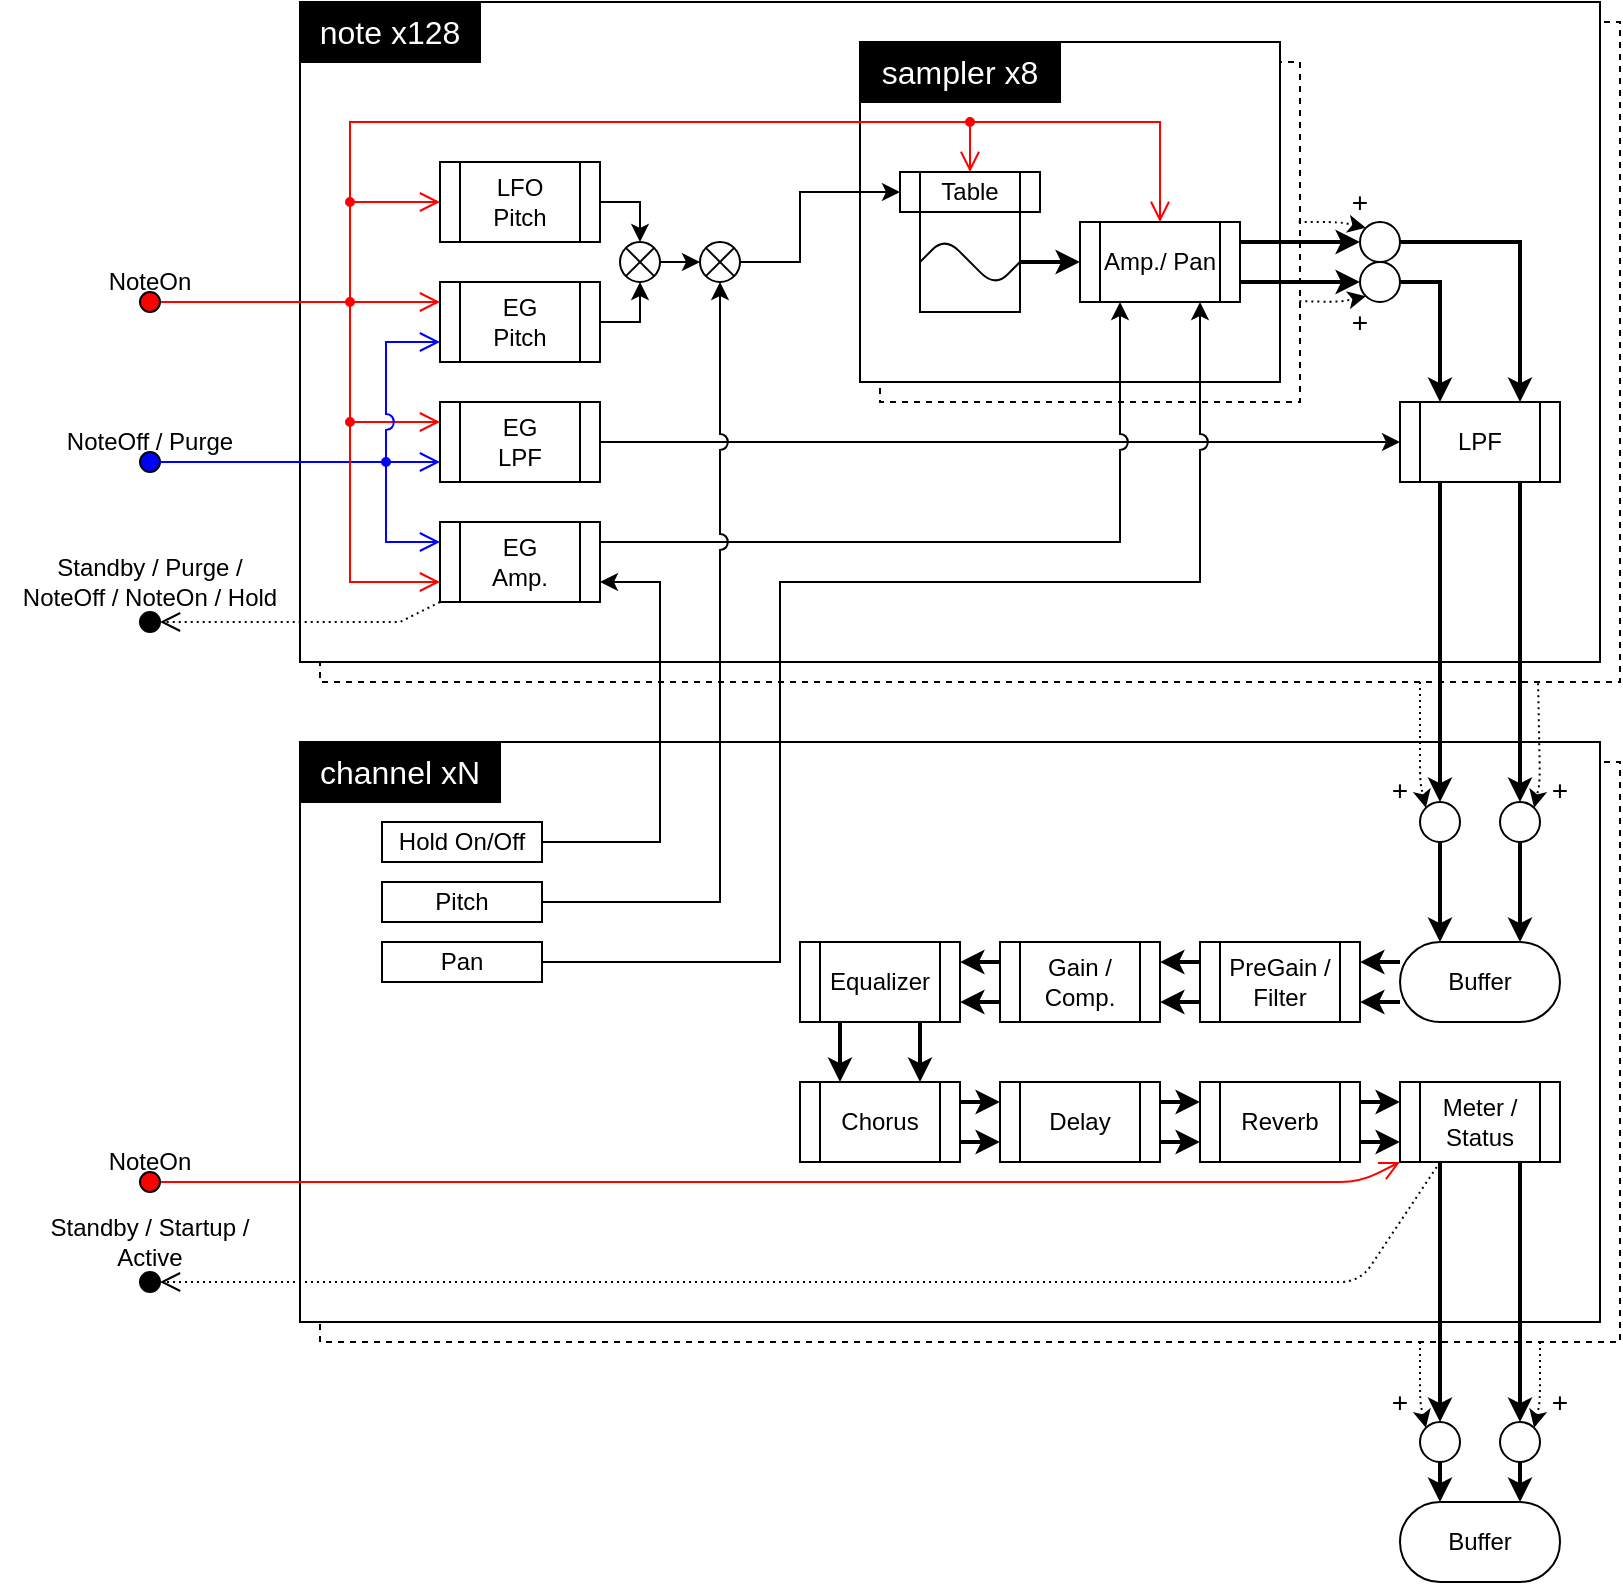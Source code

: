 <mxfile>
    <diagram id="xeXTVO7NOqA3cWzMzuBO" name="Page-1">
        <mxGraphModel dx="1031" dy="739" grid="1" gridSize="10" guides="1" tooltips="1" connect="1" arrows="1" fold="1" page="1" pageScale="1" pageWidth="827" pageHeight="1169" math="0" shadow="0">
            <root>
                <mxCell id="0"/>
                <mxCell id="1" parent="0"/>
                <mxCell id="138" value="" style="rounded=0;whiteSpace=wrap;html=1;fillColor=none;dashed=1;" parent="1" vertex="1">
                    <mxGeometry x="160" y="40" width="650" height="330" as="geometry"/>
                </mxCell>
                <mxCell id="58" value="" style="rounded=0;whiteSpace=wrap;html=1;fillColor=default;" parent="1" vertex="1">
                    <mxGeometry x="150" y="30" width="650" height="330" as="geometry"/>
                </mxCell>
                <mxCell id="172" value="" style="rounded=0;whiteSpace=wrap;html=1;fillColor=none;dashed=1;" parent="1" vertex="1">
                    <mxGeometry x="160" y="410" width="650" height="290" as="geometry"/>
                </mxCell>
                <mxCell id="98" value="" style="rounded=0;whiteSpace=wrap;html=1;fillColor=none;dashed=1;" parent="1" vertex="1">
                    <mxGeometry x="440" y="60" width="210" height="170" as="geometry"/>
                </mxCell>
                <mxCell id="2" value="" style="rounded=0;whiteSpace=wrap;html=1;fillColor=default;" parent="1" vertex="1">
                    <mxGeometry x="430" y="50" width="210" height="170" as="geometry"/>
                </mxCell>
                <mxCell id="3" value="sampler x8" style="rounded=0;whiteSpace=wrap;html=1;fillColor=#000000;fontColor=#FFFFFF;fontSize=16;fontStyle=0" parent="1" vertex="1">
                    <mxGeometry x="430" y="50" width="100" height="30" as="geometry"/>
                </mxCell>
                <mxCell id="4" value="LFO&lt;br style=&quot;font-size: 12px;&quot;&gt;Pitch" style="shape=process;whiteSpace=wrap;html=1;backgroundOutline=1;fontSize=12;fontColor=#000000;fillColor=default;size=0.125;" parent="1" vertex="1">
                    <mxGeometry x="220" y="110" width="80" height="40" as="geometry"/>
                </mxCell>
                <mxCell id="7" value="" style="group;verticalAlign=top;" parent="1" vertex="1" connectable="0">
                    <mxGeometry x="460" y="135" width="60" height="50" as="geometry"/>
                </mxCell>
                <mxCell id="5" value="" style="rounded=0;whiteSpace=wrap;html=1;fontSize=12;fontColor=#000000;fillColor=default;" parent="7" vertex="1">
                    <mxGeometry width="50" height="50" as="geometry"/>
                </mxCell>
                <mxCell id="6" value="" style="endArrow=none;html=1;fontSize=12;fontColor=#000000;verticalAlign=middle;" parent="7" edge="1">
                    <mxGeometry width="50" height="50" relative="1" as="geometry">
                        <mxPoint y="25" as="sourcePoint"/>
                        <mxPoint x="50" y="25" as="targetPoint"/>
                        <Array as="points">
                            <mxPoint x="12.5" y="12.5"/>
                            <mxPoint x="37.5" y="37.5"/>
                        </Array>
                    </mxGeometry>
                </mxCell>
                <mxCell id="8" value="" style="endArrow=classic;html=1;fontSize=12;fontColor=#000000;exitX=1;exitY=0.5;exitDx=0;exitDy=0;entryX=0.5;entryY=0;entryDx=0;entryDy=0;edgeStyle=orthogonalEdgeStyle;rounded=0;" parent="1" source="4" target="40" edge="1">
                    <mxGeometry width="50" height="50" relative="1" as="geometry">
                        <mxPoint x="490" y="110" as="sourcePoint"/>
                        <mxPoint x="350" y="-100" as="targetPoint"/>
                    </mxGeometry>
                </mxCell>
                <mxCell id="12" value="" style="endArrow=classic;html=1;fontSize=12;fontColor=#000000;entryX=0;entryY=0.5;entryDx=0;entryDy=0;rounded=0;exitX=1;exitY=0.5;exitDx=0;exitDy=0;strokeWidth=2;" parent="1" source="5" target="133" edge="1">
                    <mxGeometry width="50" height="50" relative="1" as="geometry">
                        <mxPoint x="840" y="420" as="sourcePoint"/>
                        <mxPoint x="550" y="170" as="targetPoint"/>
                    </mxGeometry>
                </mxCell>
                <mxCell id="36" value="EG&lt;br style=&quot;font-size: 12px;&quot;&gt;LPF" style="shape=process;whiteSpace=wrap;html=1;backgroundOutline=1;fontSize=12;fontColor=#000000;fillColor=default;size=0.125;" parent="1" vertex="1">
                    <mxGeometry x="220" y="230" width="80" height="40" as="geometry"/>
                </mxCell>
                <mxCell id="39" value="EG&lt;br&gt;Pitch" style="shape=process;whiteSpace=wrap;html=1;backgroundOutline=1;fontSize=12;fontColor=#000000;fillColor=default;size=0.125;" parent="1" vertex="1">
                    <mxGeometry x="220" y="170" width="80" height="40" as="geometry"/>
                </mxCell>
                <mxCell id="43" value="" style="group" parent="1" vertex="1" connectable="0">
                    <mxGeometry x="310" y="150" width="20" height="20" as="geometry"/>
                </mxCell>
                <mxCell id="40" value="" style="ellipse;whiteSpace=wrap;html=1;aspect=fixed;fontSize=12;fontColor=#000000;fillColor=default;" parent="43" vertex="1">
                    <mxGeometry width="20" height="20" as="geometry"/>
                </mxCell>
                <mxCell id="41" value="" style="endArrow=none;html=1;rounded=1;fontFamily=MS Gothic;fontSize=14;fontColor=#000000;exitX=0;exitY=0;exitDx=0;exitDy=0;entryX=1;entryY=1;entryDx=0;entryDy=0;" parent="43" source="40" target="40" edge="1">
                    <mxGeometry width="50" height="50" relative="1" as="geometry">
                        <mxPoint x="130" y="30" as="sourcePoint"/>
                        <mxPoint x="180" y="-20" as="targetPoint"/>
                    </mxGeometry>
                </mxCell>
                <mxCell id="42" value="" style="endArrow=none;html=1;rounded=1;fontFamily=MS Gothic;fontSize=14;fontColor=#000000;exitX=0;exitY=1;exitDx=0;exitDy=0;entryX=1;entryY=0;entryDx=0;entryDy=0;" parent="43" source="40" target="40" edge="1">
                    <mxGeometry width="50" height="50" relative="1" as="geometry">
                        <mxPoint x="12.929" y="12.929" as="sourcePoint"/>
                        <mxPoint x="27.071" y="27.071" as="targetPoint"/>
                    </mxGeometry>
                </mxCell>
                <mxCell id="44" value="" style="endArrow=classic;html=1;fontSize=12;fontColor=#000000;exitX=1;exitY=0.5;exitDx=0;exitDy=0;entryX=0.5;entryY=1;entryDx=0;entryDy=0;edgeStyle=orthogonalEdgeStyle;rounded=0;" parent="1" source="39" target="40" edge="1">
                    <mxGeometry width="50" height="50" relative="1" as="geometry">
                        <mxPoint x="370" y="-120" as="sourcePoint"/>
                        <mxPoint x="480" y="20" as="targetPoint"/>
                    </mxGeometry>
                </mxCell>
                <mxCell id="45" value="" style="endArrow=classic;html=1;fontSize=12;fontColor=#000000;exitX=1;exitY=0.5;exitDx=0;exitDy=0;entryX=0;entryY=0.5;entryDx=0;entryDy=0;rounded=0;" parent="1" source="40" target="87" edge="1">
                    <mxGeometry width="50" height="50" relative="1" as="geometry">
                        <mxPoint x="350" y="-90" as="sourcePoint"/>
                        <mxPoint x="340" y="100" as="targetPoint"/>
                    </mxGeometry>
                </mxCell>
                <mxCell id="59" value="note x128" style="rounded=0;whiteSpace=wrap;html=1;fillColor=#000000;fontColor=#FFFFFF;fontSize=16;fontStyle=0" parent="1" vertex="1">
                    <mxGeometry x="150" y="30" width="90" height="30" as="geometry"/>
                </mxCell>
                <mxCell id="62" value="" style="ellipse;whiteSpace=wrap;html=1;aspect=fixed;fontSize=12;fontColor=#000000;fillColor=default;" parent="1" vertex="1">
                    <mxGeometry x="680" y="140" width="20" height="20" as="geometry"/>
                </mxCell>
                <mxCell id="63" value="" style="ellipse;whiteSpace=wrap;html=1;aspect=fixed;fontSize=12;fontColor=#000000;fillColor=default;" parent="1" vertex="1">
                    <mxGeometry x="680" y="160" width="20" height="20" as="geometry"/>
                </mxCell>
                <mxCell id="72" value="&lt;font style=&quot;font-size: 14px;&quot;&gt;+&lt;/font&gt;" style="text;html=1;strokeColor=none;fillColor=none;align=center;verticalAlign=middle;whiteSpace=wrap;rounded=0;fontSize=12;fontColor=#000000;" parent="1" vertex="1">
                    <mxGeometry x="670" y="120" width="20" height="20" as="geometry"/>
                </mxCell>
                <mxCell id="73" value="&lt;font style=&quot;font-size: 14px;&quot;&gt;+&lt;/font&gt;" style="text;html=1;strokeColor=none;fillColor=none;align=center;verticalAlign=middle;whiteSpace=wrap;rounded=0;fontSize=12;fontColor=#000000;" parent="1" vertex="1">
                    <mxGeometry x="670" y="180" width="20" height="20" as="geometry"/>
                </mxCell>
                <mxCell id="82" value="" style="endArrow=classic;html=1;fontSize=12;fontColor=#000000;rounded=0;entryX=0;entryY=0.5;entryDx=0;entryDy=0;exitX=1;exitY=0.5;exitDx=0;exitDy=0;edgeStyle=orthogonalEdgeStyle;" parent="1" source="87" target="136" edge="1">
                    <mxGeometry width="50" height="50" relative="1" as="geometry">
                        <mxPoint x="392.0" y="158" as="sourcePoint"/>
                        <mxPoint x="580" y="410" as="targetPoint"/>
                        <Array as="points">
                            <mxPoint x="400" y="160"/>
                            <mxPoint x="400" y="125"/>
                        </Array>
                    </mxGeometry>
                </mxCell>
                <mxCell id="86" value="" style="group" parent="1" vertex="1" connectable="0">
                    <mxGeometry x="350" y="150" width="20" height="20" as="geometry"/>
                </mxCell>
                <mxCell id="87" value="" style="ellipse;whiteSpace=wrap;html=1;aspect=fixed;fontSize=12;fontColor=#000000;fillColor=default;" parent="86" vertex="1">
                    <mxGeometry width="20" height="20" as="geometry"/>
                </mxCell>
                <mxCell id="88" value="" style="endArrow=none;html=1;rounded=1;fontFamily=MS Gothic;fontSize=14;fontColor=#000000;exitX=0;exitY=0;exitDx=0;exitDy=0;entryX=1;entryY=1;entryDx=0;entryDy=0;" parent="86" source="87" target="87" edge="1">
                    <mxGeometry width="50" height="50" relative="1" as="geometry">
                        <mxPoint x="130" y="30" as="sourcePoint"/>
                        <mxPoint x="180" y="-20" as="targetPoint"/>
                    </mxGeometry>
                </mxCell>
                <mxCell id="89" value="" style="endArrow=none;html=1;rounded=1;fontFamily=MS Gothic;fontSize=14;fontColor=#000000;exitX=0;exitY=1;exitDx=0;exitDy=0;entryX=1;entryY=0;entryDx=0;entryDy=0;" parent="86" source="87" target="87" edge="1">
                    <mxGeometry width="50" height="50" relative="1" as="geometry">
                        <mxPoint x="12.929" y="12.929" as="sourcePoint"/>
                        <mxPoint x="27.071" y="27.071" as="targetPoint"/>
                    </mxGeometry>
                </mxCell>
                <mxCell id="90" value="" style="endArrow=classic;html=1;fontSize=12;fontColor=#000000;exitX=1;exitY=0.25;exitDx=0;exitDy=0;entryX=0;entryY=0.5;entryDx=0;entryDy=0;rounded=1;strokeWidth=2;" parent="1" source="133" target="62" edge="1">
                    <mxGeometry width="50" height="50" relative="1" as="geometry">
                        <mxPoint x="620" y="150" as="sourcePoint"/>
                        <mxPoint x="780" y="140" as="targetPoint"/>
                    </mxGeometry>
                </mxCell>
                <mxCell id="91" value="" style="endArrow=classic;html=1;fontSize=12;fontColor=#000000;rounded=1;exitX=1;exitY=0.75;exitDx=0;exitDy=0;entryX=0;entryY=0.5;entryDx=0;entryDy=0;strokeWidth=2;" parent="1" source="133" target="63" edge="1">
                    <mxGeometry width="50" height="50" relative="1" as="geometry">
                        <mxPoint x="620" y="170" as="sourcePoint"/>
                        <mxPoint x="790" y="150" as="targetPoint"/>
                    </mxGeometry>
                </mxCell>
                <mxCell id="93" value="EG&lt;br style=&quot;font-size: 12px;&quot;&gt;Amp." style="shape=process;whiteSpace=wrap;html=1;backgroundOutline=1;fontSize=12;fontColor=#000000;fillColor=default;size=0.125;" parent="1" vertex="1">
                    <mxGeometry x="220" y="290" width="80" height="40" as="geometry"/>
                </mxCell>
                <mxCell id="94" value="" style="endArrow=classic;html=1;fontSize=12;fontColor=#000000;rounded=0;exitX=1;exitY=0.5;exitDx=0;exitDy=0;edgeStyle=orthogonalEdgeStyle;entryX=0.25;entryY=0;entryDx=0;entryDy=0;strokeWidth=2;" parent="1" source="63" target="119" edge="1">
                    <mxGeometry width="50" height="50" relative="1" as="geometry">
                        <mxPoint x="750" y="180" as="sourcePoint"/>
                        <mxPoint x="940" y="210" as="targetPoint"/>
                    </mxGeometry>
                </mxCell>
                <mxCell id="95" value="" style="endArrow=classic;html=1;fontSize=12;fontColor=#000000;rounded=0;exitX=1;exitY=0.5;exitDx=0;exitDy=0;edgeStyle=orthogonalEdgeStyle;entryX=0.75;entryY=0;entryDx=0;entryDy=0;strokeWidth=2;" parent="1" source="62" target="119" edge="1">
                    <mxGeometry width="50" height="50" relative="1" as="geometry">
                        <mxPoint x="790" y="180" as="sourcePoint"/>
                        <mxPoint x="980" y="230" as="targetPoint"/>
                    </mxGeometry>
                </mxCell>
                <mxCell id="97" value="" style="endArrow=classic;html=1;fontSize=12;fontColor=#000000;rounded=0;exitX=1;exitY=0.5;exitDx=0;exitDy=0;entryX=0;entryY=0.5;entryDx=0;entryDy=0;" parent="1" source="36" target="119" edge="1">
                    <mxGeometry width="50" height="50" relative="1" as="geometry">
                        <mxPoint x="920" y="270" as="sourcePoint"/>
                        <mxPoint x="930" y="310" as="targetPoint"/>
                    </mxGeometry>
                </mxCell>
                <mxCell id="103" value="" style="endArrow=classic;html=1;fontSize=12;fontColor=#000000;rounded=1;entryX=0;entryY=0;entryDx=0;entryDy=0;dashed=1;dashPattern=1 2;exitX=0.996;exitY=0.4;exitDx=0;exitDy=0;exitPerimeter=0;" parent="1" target="62" edge="1">
                    <mxGeometry width="50" height="50" relative="1" as="geometry">
                        <mxPoint x="649.36" y="140" as="sourcePoint"/>
                        <mxPoint x="740.0" y="160" as="targetPoint"/>
                        <Array as="points">
                            <mxPoint x="670" y="140"/>
                        </Array>
                    </mxGeometry>
                </mxCell>
                <mxCell id="104" value="" style="endArrow=classic;html=1;fontSize=12;fontColor=#000000;rounded=1;entryX=0;entryY=1;entryDx=0;entryDy=0;dashed=1;dashPattern=1 2;exitX=0.998;exitY=0.664;exitDx=0;exitDy=0;exitPerimeter=0;" parent="1" target="63" edge="1">
                    <mxGeometry width="50" height="50" relative="1" as="geometry">
                        <mxPoint x="649.68" y="179.6" as="sourcePoint"/>
                        <mxPoint x="740.0" y="160" as="targetPoint"/>
                        <Array as="points">
                            <mxPoint x="670" y="180"/>
                        </Array>
                    </mxGeometry>
                </mxCell>
                <mxCell id="106" value="" style="ellipse;whiteSpace=wrap;html=1;aspect=fixed;fontSize=12;fontColor=#000000;fillColor=#0000FF;strokeColor=#0000FF;" parent="1" vertex="1">
                    <mxGeometry x="191" y="258" width="4" height="4" as="geometry"/>
                </mxCell>
                <mxCell id="119" value="LPF" style="shape=process;whiteSpace=wrap;html=1;backgroundOutline=1;fontSize=12;fontColor=#000000;fillColor=default;size=0.125;" parent="1" vertex="1">
                    <mxGeometry x="700" y="230" width="80" height="40" as="geometry"/>
                </mxCell>
                <mxCell id="129" value="" style="endArrow=open;html=1;fontSize=12;fontColor=#000000;rounded=0;endFill=0;endSize=8;entryX=0;entryY=0.75;entryDx=0;entryDy=0;exitX=1;exitY=0.5;exitDx=0;exitDy=0;strokeColor=#0000FF;" parent="1" source="106" target="36" edge="1">
                    <mxGeometry width="50" height="50" relative="1" as="geometry">
                        <mxPoint x="195" y="160" as="sourcePoint"/>
                        <mxPoint x="230" y="140" as="targetPoint"/>
                    </mxGeometry>
                </mxCell>
                <mxCell id="130" value="" style="endArrow=open;html=1;fontSize=12;fontColor=#000000;rounded=0;endFill=0;endSize=8;entryX=0;entryY=0.25;entryDx=0;entryDy=0;exitX=0.5;exitY=1;exitDx=0;exitDy=0;edgeStyle=orthogonalEdgeStyle;strokeColor=#0000FF;" parent="1" source="106" target="93" edge="1">
                    <mxGeometry width="50" height="50" relative="1" as="geometry">
                        <mxPoint x="195" y="170" as="sourcePoint"/>
                        <mxPoint x="230" y="260" as="targetPoint"/>
                    </mxGeometry>
                </mxCell>
                <mxCell id="133" value="Amp./ Pan" style="shape=process;whiteSpace=wrap;html=1;backgroundOutline=1;fontSize=12;fontColor=#000000;fillColor=default;size=0.125;" parent="1" vertex="1">
                    <mxGeometry x="540" y="140" width="80" height="40" as="geometry"/>
                </mxCell>
                <mxCell id="136" value="Table" style="shape=process;whiteSpace=wrap;html=1;backgroundOutline=1;fontSize=12;fontColor=#000000;fillColor=default;size=0.143;" parent="1" vertex="1">
                    <mxGeometry x="450" y="115" width="70" height="20" as="geometry"/>
                </mxCell>
                <mxCell id="137" value="" style="rounded=0;whiteSpace=wrap;html=1;fillColor=default;" parent="1" vertex="1">
                    <mxGeometry x="150" y="400" width="650" height="290" as="geometry"/>
                </mxCell>
                <mxCell id="139" value="" style="ellipse;whiteSpace=wrap;html=1;aspect=fixed;fontSize=12;fontColor=#000000;fillColor=default;" parent="1" vertex="1">
                    <mxGeometry x="750" y="430" width="20" height="20" as="geometry"/>
                </mxCell>
                <mxCell id="140" value="" style="ellipse;whiteSpace=wrap;html=1;aspect=fixed;fontSize=12;fontColor=#000000;fillColor=default;" parent="1" vertex="1">
                    <mxGeometry x="710" y="430" width="20" height="20" as="geometry"/>
                </mxCell>
                <mxCell id="141" value="" style="endArrow=classic;html=1;fontSize=12;fontColor=#000000;rounded=0;exitX=0.75;exitY=1;exitDx=0;exitDy=0;entryX=0.5;entryY=0;entryDx=0;entryDy=0;strokeWidth=2;" parent="1" source="119" target="139" edge="1">
                    <mxGeometry width="50" height="50" relative="1" as="geometry">
                        <mxPoint x="760" y="335" as="sourcePoint"/>
                        <mxPoint x="770" y="325" as="targetPoint"/>
                    </mxGeometry>
                </mxCell>
                <mxCell id="142" value="" style="endArrow=classic;html=1;fontSize=12;fontColor=#000000;rounded=0;exitX=0.25;exitY=1;exitDx=0;exitDy=0;entryX=0.5;entryY=0;entryDx=0;entryDy=0;strokeWidth=2;" parent="1" source="184" target="175" edge="1">
                    <mxGeometry width="50" height="50" relative="1" as="geometry">
                        <mxPoint x="780" y="320" as="sourcePoint"/>
                        <mxPoint x="780" y="365" as="targetPoint"/>
                    </mxGeometry>
                </mxCell>
                <mxCell id="144" value="" style="endArrow=classic;html=1;fontSize=12;fontColor=#000000;rounded=0;exitX=0.5;exitY=1;exitDx=0;exitDy=0;entryX=0.25;entryY=0;entryDx=0;entryDy=0;strokeWidth=2;" parent="1" source="140" target="157" edge="1">
                    <mxGeometry width="50" height="50" relative="1" as="geometry">
                        <mxPoint x="730" y="315" as="sourcePoint"/>
                        <mxPoint x="720" y="470" as="targetPoint"/>
                    </mxGeometry>
                </mxCell>
                <mxCell id="145" value="" style="endArrow=classic;html=1;fontSize=12;fontColor=#000000;rounded=0;exitX=0.5;exitY=1;exitDx=0;exitDy=0;entryX=0.75;entryY=0;entryDx=0;entryDy=0;strokeWidth=2;" parent="1" source="139" target="157" edge="1">
                    <mxGeometry width="50" height="50" relative="1" as="geometry">
                        <mxPoint x="740" y="325" as="sourcePoint"/>
                        <mxPoint x="760" y="470" as="targetPoint"/>
                    </mxGeometry>
                </mxCell>
                <mxCell id="146" value="PreGain /&lt;br&gt;Filter" style="shape=process;whiteSpace=wrap;html=1;backgroundOutline=1;fontSize=12;fontColor=#000000;fillColor=default;size=0.125;" parent="1" vertex="1">
                    <mxGeometry x="600" y="500" width="80" height="40" as="geometry"/>
                </mxCell>
                <mxCell id="147" value="Gain / &lt;br&gt;Comp." style="shape=process;whiteSpace=wrap;html=1;backgroundOutline=1;fontSize=12;fontColor=#000000;fillColor=default;size=0.125;" parent="1" vertex="1">
                    <mxGeometry x="500" y="500" width="80" height="40" as="geometry"/>
                </mxCell>
                <mxCell id="150" value="" style="endArrow=classic;html=1;fontSize=12;fontColor=#000000;rounded=0;exitX=0;exitY=0.25;exitDx=0;exitDy=0;entryX=1;entryY=0.25;entryDx=0;entryDy=0;strokeWidth=2;" parent="1" source="157" target="146" edge="1">
                    <mxGeometry width="50" height="50" relative="1" as="geometry">
                        <mxPoint x="700" y="510" as="sourcePoint"/>
                        <mxPoint x="730" y="510" as="targetPoint"/>
                    </mxGeometry>
                </mxCell>
                <mxCell id="151" value="" style="endArrow=classic;html=1;fontSize=12;fontColor=#000000;rounded=0;exitX=0;exitY=0.75;exitDx=0;exitDy=0;entryX=1;entryY=0.75;entryDx=0;entryDy=0;strokeWidth=2;" parent="1" source="157" target="146" edge="1">
                    <mxGeometry width="50" height="50" relative="1" as="geometry">
                        <mxPoint x="700" y="530" as="sourcePoint"/>
                        <mxPoint x="740" y="520" as="targetPoint"/>
                    </mxGeometry>
                </mxCell>
                <mxCell id="152" value="" style="endArrow=classic;html=1;fontSize=12;fontColor=#000000;rounded=0;exitX=0;exitY=0.75;exitDx=0;exitDy=0;entryX=1;entryY=0.75;entryDx=0;entryDy=0;strokeWidth=2;" parent="1" source="146" target="147" edge="1">
                    <mxGeometry width="50" height="50" relative="1" as="geometry">
                        <mxPoint x="750" y="510" as="sourcePoint"/>
                        <mxPoint x="750" y="530" as="targetPoint"/>
                    </mxGeometry>
                </mxCell>
                <mxCell id="155" value="" style="endArrow=classic;html=1;fontSize=12;fontColor=#000000;rounded=0;exitX=0;exitY=0.25;exitDx=0;exitDy=0;entryX=1;entryY=0.25;entryDx=0;entryDy=0;strokeWidth=2;" parent="1" source="146" target="147" edge="1">
                    <mxGeometry width="50" height="50" relative="1" as="geometry">
                        <mxPoint x="490" y="520" as="sourcePoint"/>
                        <mxPoint x="560" y="510" as="targetPoint"/>
                    </mxGeometry>
                </mxCell>
                <mxCell id="157" value="Buffer" style="rounded=1;whiteSpace=wrap;html=1;fillColor=default;arcSize=50;" parent="1" vertex="1">
                    <mxGeometry x="700" y="500" width="80" height="40" as="geometry"/>
                </mxCell>
                <mxCell id="158" value="channel xN" style="rounded=0;whiteSpace=wrap;html=1;fillColor=#000000;fontColor=#FFFFFF;fontSize=16;fontStyle=0" parent="1" vertex="1">
                    <mxGeometry x="150" y="400" width="100" height="30" as="geometry"/>
                </mxCell>
                <mxCell id="159" value="Chorus" style="shape=process;whiteSpace=wrap;html=1;backgroundOutline=1;fontSize=12;fontColor=#000000;fillColor=default;size=0.125;" parent="1" vertex="1">
                    <mxGeometry x="400" y="570" width="80" height="40" as="geometry"/>
                </mxCell>
                <mxCell id="160" value="Delay" style="shape=process;whiteSpace=wrap;html=1;backgroundOutline=1;fontSize=12;fontColor=#000000;fillColor=default;size=0.125;" parent="1" vertex="1">
                    <mxGeometry x="500" y="570" width="80" height="40" as="geometry"/>
                </mxCell>
                <mxCell id="161" value="" style="endArrow=classic;html=1;fontSize=12;fontColor=#000000;rounded=0;exitX=0.25;exitY=1;exitDx=0;exitDy=0;entryX=0.25;entryY=0;entryDx=0;entryDy=0;strokeWidth=2;" parent="1" source="236" target="159" edge="1">
                    <mxGeometry width="50" height="50" relative="1" as="geometry">
                        <mxPoint x="420" y="540" as="sourcePoint"/>
                        <mxPoint x="730" y="510" as="targetPoint"/>
                    </mxGeometry>
                </mxCell>
                <mxCell id="162" value="" style="endArrow=classic;html=1;fontSize=12;fontColor=#000000;rounded=0;exitX=0.75;exitY=1;exitDx=0;exitDy=0;entryX=0.75;entryY=0;entryDx=0;entryDy=0;strokeWidth=2;" parent="1" source="236" target="159" edge="1">
                    <mxGeometry width="50" height="50" relative="1" as="geometry">
                        <mxPoint x="460" y="540" as="sourcePoint"/>
                        <mxPoint x="740" y="520" as="targetPoint"/>
                    </mxGeometry>
                </mxCell>
                <mxCell id="163" value="" style="endArrow=classic;html=1;fontSize=12;fontColor=#000000;rounded=0;exitX=1;exitY=0.75;exitDx=0;exitDy=0;entryX=0;entryY=0.75;entryDx=0;entryDy=0;strokeWidth=2;" parent="1" source="159" target="160" edge="1">
                    <mxGeometry width="50" height="50" relative="1" as="geometry">
                        <mxPoint x="750" y="510" as="sourcePoint"/>
                        <mxPoint x="750" y="530" as="targetPoint"/>
                    </mxGeometry>
                </mxCell>
                <mxCell id="164" value="" style="endArrow=classic;html=1;fontSize=12;fontColor=#000000;rounded=0;exitX=1;exitY=0.25;exitDx=0;exitDy=0;entryX=0;entryY=0.25;entryDx=0;entryDy=0;strokeWidth=2;" parent="1" source="159" target="160" edge="1">
                    <mxGeometry width="50" height="50" relative="1" as="geometry">
                        <mxPoint x="760" y="520" as="sourcePoint"/>
                        <mxPoint x="760" y="540" as="targetPoint"/>
                    </mxGeometry>
                </mxCell>
                <mxCell id="165" value="Reverb" style="shape=process;whiteSpace=wrap;html=1;backgroundOutline=1;fontSize=12;fontColor=#000000;fillColor=default;size=0.125;" parent="1" vertex="1">
                    <mxGeometry x="600" y="570" width="80" height="40" as="geometry"/>
                </mxCell>
                <mxCell id="166" value="" style="endArrow=classic;html=1;fontSize=12;fontColor=#000000;rounded=0;exitX=1;exitY=0.25;exitDx=0;exitDy=0;entryX=0;entryY=0.25;entryDx=0;entryDy=0;strokeWidth=2;" parent="1" source="160" target="165" edge="1">
                    <mxGeometry width="50" height="50" relative="1" as="geometry">
                        <mxPoint x="460" y="590" as="sourcePoint"/>
                        <mxPoint x="490" y="590" as="targetPoint"/>
                    </mxGeometry>
                </mxCell>
                <mxCell id="167" value="" style="endArrow=classic;html=1;fontSize=12;fontColor=#000000;rounded=0;exitX=1;exitY=0.75;exitDx=0;exitDy=0;entryX=0;entryY=0.75;entryDx=0;entryDy=0;strokeWidth=2;" parent="1" source="160" target="165" edge="1">
                    <mxGeometry width="50" height="50" relative="1" as="geometry">
                        <mxPoint x="470" y="600" as="sourcePoint"/>
                        <mxPoint x="500" y="600" as="targetPoint"/>
                    </mxGeometry>
                </mxCell>
                <mxCell id="168" value="" style="endArrow=classic;html=1;fontSize=12;fontColor=#000000;rounded=1;entryX=1;entryY=0;entryDx=0;entryDy=0;dashed=1;dashPattern=1 2;exitX=0.937;exitY=1.002;exitDx=0;exitDy=0;exitPerimeter=0;" parent="1" source="138" target="139" edge="1">
                    <mxGeometry width="50" height="50" relative="1" as="geometry">
                        <mxPoint x="659.36" y="150" as="sourcePoint"/>
                        <mxPoint x="692.929" y="152.929" as="targetPoint"/>
                        <Array as="points">
                            <mxPoint x="770" y="420"/>
                        </Array>
                    </mxGeometry>
                </mxCell>
                <mxCell id="169" value="" style="endArrow=classic;html=1;fontSize=12;fontColor=#000000;rounded=1;entryX=0;entryY=0;entryDx=0;entryDy=0;dashed=1;dashPattern=1 2;" parent="1" target="140" edge="1">
                    <mxGeometry width="50" height="50" relative="1" as="geometry">
                        <mxPoint x="710" y="370" as="sourcePoint"/>
                        <mxPoint x="777.071" y="442.929" as="targetPoint"/>
                        <Array as="points">
                            <mxPoint x="710" y="420"/>
                        </Array>
                    </mxGeometry>
                </mxCell>
                <mxCell id="170" value="&lt;font style=&quot;font-size: 14px;&quot;&gt;+&lt;/font&gt;" style="text;html=1;strokeColor=none;fillColor=none;align=center;verticalAlign=middle;whiteSpace=wrap;rounded=0;fontSize=12;fontColor=#000000;" parent="1" vertex="1">
                    <mxGeometry x="770" y="414" width="20" height="20" as="geometry"/>
                </mxCell>
                <mxCell id="171" value="&lt;font style=&quot;font-size: 14px;&quot;&gt;+&lt;/font&gt;" style="text;html=1;strokeColor=none;fillColor=none;align=center;verticalAlign=middle;whiteSpace=wrap;rounded=0;fontSize=12;fontColor=#000000;" parent="1" vertex="1">
                    <mxGeometry x="690" y="414" width="20" height="20" as="geometry"/>
                </mxCell>
                <mxCell id="173" value="Buffer" style="rounded=1;whiteSpace=wrap;html=1;fillColor=default;arcSize=50;" parent="1" vertex="1">
                    <mxGeometry x="700" y="780" width="80" height="40" as="geometry"/>
                </mxCell>
                <mxCell id="174" value="" style="ellipse;whiteSpace=wrap;html=1;aspect=fixed;fontSize=12;fontColor=#000000;fillColor=default;" parent="1" vertex="1">
                    <mxGeometry x="750" y="740" width="20" height="20" as="geometry"/>
                </mxCell>
                <mxCell id="175" value="" style="ellipse;whiteSpace=wrap;html=1;aspect=fixed;fontSize=12;fontColor=#000000;fillColor=default;" parent="1" vertex="1">
                    <mxGeometry x="710" y="740" width="20" height="20" as="geometry"/>
                </mxCell>
                <mxCell id="176" value="" style="endArrow=classic;html=1;fontSize=12;fontColor=#000000;rounded=0;exitX=0.75;exitY=1;exitDx=0;exitDy=0;entryX=0.5;entryY=0;entryDx=0;entryDy=0;strokeWidth=2;" parent="1" source="184" target="174" edge="1">
                    <mxGeometry width="50" height="50" relative="1" as="geometry">
                        <mxPoint x="680" y="610" as="sourcePoint"/>
                        <mxPoint x="730" y="690" as="targetPoint"/>
                    </mxGeometry>
                </mxCell>
                <mxCell id="177" value="" style="endArrow=classic;html=1;fontSize=12;fontColor=#000000;rounded=0;entryX=0.25;entryY=0;entryDx=0;entryDy=0;exitX=0.5;exitY=1;exitDx=0;exitDy=0;strokeWidth=2;" parent="1" source="175" target="173" edge="1">
                    <mxGeometry width="50" height="50" relative="1" as="geometry">
                        <mxPoint x="860" y="770" as="sourcePoint"/>
                        <mxPoint x="730" y="570" as="targetPoint"/>
                    </mxGeometry>
                </mxCell>
                <mxCell id="178" value="" style="endArrow=classic;html=1;fontSize=12;fontColor=#000000;rounded=0;entryX=0.75;entryY=0;entryDx=0;entryDy=0;exitX=0.5;exitY=1;exitDx=0;exitDy=0;strokeWidth=2;" parent="1" source="174" target="173" edge="1">
                    <mxGeometry width="50" height="50" relative="1" as="geometry">
                        <mxPoint x="730" y="770" as="sourcePoint"/>
                        <mxPoint x="730" y="790" as="targetPoint"/>
                    </mxGeometry>
                </mxCell>
                <mxCell id="179" value="" style="endArrow=classic;html=1;fontSize=12;fontColor=#000000;rounded=1;entryX=0;entryY=0;entryDx=0;entryDy=0;dashed=1;dashPattern=1 2;" parent="1" target="175" edge="1">
                    <mxGeometry width="50" height="50" relative="1" as="geometry">
                        <mxPoint x="710" y="700" as="sourcePoint"/>
                        <mxPoint x="722.929" y="472.929" as="targetPoint"/>
                        <Array as="points">
                            <mxPoint x="710" y="730"/>
                        </Array>
                    </mxGeometry>
                </mxCell>
                <mxCell id="180" value="" style="endArrow=classic;html=1;fontSize=12;fontColor=#000000;rounded=1;entryX=1;entryY=0;entryDx=0;entryDy=0;dashed=1;dashPattern=1 2;" parent="1" target="174" edge="1">
                    <mxGeometry width="50" height="50" relative="1" as="geometry">
                        <mxPoint x="770" y="700" as="sourcePoint"/>
                        <mxPoint x="722.929" y="692.929" as="targetPoint"/>
                        <Array as="points">
                            <mxPoint x="770" y="730"/>
                        </Array>
                    </mxGeometry>
                </mxCell>
                <mxCell id="181" value="&lt;font style=&quot;font-size: 14px;&quot;&gt;+&lt;/font&gt;" style="text;html=1;strokeColor=none;fillColor=none;align=center;verticalAlign=middle;whiteSpace=wrap;rounded=0;fontSize=12;fontColor=#000000;" parent="1" vertex="1">
                    <mxGeometry x="690" y="720" width="20" height="20" as="geometry"/>
                </mxCell>
                <mxCell id="182" value="&lt;font style=&quot;font-size: 14px;&quot;&gt;+&lt;/font&gt;" style="text;html=1;strokeColor=none;fillColor=none;align=center;verticalAlign=middle;whiteSpace=wrap;rounded=0;fontSize=12;fontColor=#000000;" parent="1" vertex="1">
                    <mxGeometry x="770" y="720" width="20" height="20" as="geometry"/>
                </mxCell>
                <mxCell id="183" value="" style="endArrow=classic;html=1;fontSize=12;fontColor=#000000;rounded=0;exitX=0.25;exitY=1;exitDx=0;exitDy=0;entryX=0.5;entryY=0;entryDx=0;entryDy=0;strokeWidth=2;" parent="1" source="119" target="140" edge="1">
                    <mxGeometry width="50" height="50" relative="1" as="geometry">
                        <mxPoint x="720" y="305" as="sourcePoint"/>
                        <mxPoint x="730" y="480" as="targetPoint"/>
                    </mxGeometry>
                </mxCell>
                <mxCell id="184" value="Meter /&lt;br&gt;Status" style="shape=process;whiteSpace=wrap;html=1;backgroundOutline=1;fontSize=12;fontColor=#000000;fillColor=default;size=0.125;" parent="1" vertex="1">
                    <mxGeometry x="700" y="570" width="80" height="40" as="geometry"/>
                </mxCell>
                <mxCell id="185" value="" style="endArrow=classic;html=1;fontSize=12;fontColor=#000000;rounded=0;exitX=1;exitY=0.25;exitDx=0;exitDy=0;entryX=0;entryY=0.25;entryDx=0;entryDy=0;strokeWidth=2;" parent="1" source="165" target="184" edge="1">
                    <mxGeometry width="50" height="50" relative="1" as="geometry">
                        <mxPoint x="570" y="590" as="sourcePoint"/>
                        <mxPoint x="600" y="590" as="targetPoint"/>
                    </mxGeometry>
                </mxCell>
                <mxCell id="186" value="" style="endArrow=classic;html=1;fontSize=12;fontColor=#000000;rounded=0;exitX=1;exitY=0.75;exitDx=0;exitDy=0;entryX=0;entryY=0.75;entryDx=0;entryDy=0;strokeWidth=2;" parent="1" source="165" target="184" edge="1">
                    <mxGeometry width="50" height="50" relative="1" as="geometry">
                        <mxPoint x="580" y="600" as="sourcePoint"/>
                        <mxPoint x="610" y="600" as="targetPoint"/>
                    </mxGeometry>
                </mxCell>
                <mxCell id="187" value="" style="endArrow=open;html=1;fontSize=12;fontColor=#000000;rounded=0;dashed=1;endFill=0;endSize=8;exitX=0;exitY=1;exitDx=0;exitDy=0;dashPattern=1 2;entryX=1;entryY=0.5;entryDx=0;entryDy=0;" parent="1" source="93" target="189" edge="1">
                    <mxGeometry width="50" height="50" relative="1" as="geometry">
                        <mxPoint x="195" y="265" as="sourcePoint"/>
                        <mxPoint x="120" y="320" as="targetPoint"/>
                        <Array as="points">
                            <mxPoint x="200" y="340"/>
                        </Array>
                    </mxGeometry>
                </mxCell>
                <mxCell id="188" value="" style="endArrow=open;html=1;fontSize=12;fontColor=#000000;rounded=1;endFill=0;endSize=8;exitX=1;exitY=0.5;exitDx=0;exitDy=0;entryX=0;entryY=1;entryDx=0;entryDy=0;strokeColor=#FF0000;" parent="1" source="190" target="184" edge="1">
                    <mxGeometry width="50" height="50" relative="1" as="geometry">
                        <mxPoint x="230" y="360" as="sourcePoint"/>
                        <mxPoint x="320" y="750" as="targetPoint"/>
                        <Array as="points">
                            <mxPoint x="680" y="620"/>
                        </Array>
                    </mxGeometry>
                </mxCell>
                <mxCell id="189" value="" style="ellipse;whiteSpace=wrap;html=1;aspect=fixed;fontSize=12;fontColor=#000000;fillColor=#000000;" parent="1" vertex="1">
                    <mxGeometry x="70" y="335" width="10" height="10" as="geometry"/>
                </mxCell>
                <mxCell id="190" value="" style="ellipse;whiteSpace=wrap;html=1;aspect=fixed;fontSize=12;fontColor=#000000;fillColor=#FF0000;" parent="1" vertex="1">
                    <mxGeometry x="70" y="615" width="10" height="10" as="geometry"/>
                </mxCell>
                <mxCell id="191" value="Standby / Purge /&lt;br&gt;NoteOff / NoteOn&amp;nbsp;/ Hold" style="text;html=1;strokeColor=none;fillColor=none;align=center;verticalAlign=middle;whiteSpace=wrap;rounded=0;dashed=1;" parent="1" vertex="1">
                    <mxGeometry y="300" width="150" height="40" as="geometry"/>
                </mxCell>
                <mxCell id="193" value="NoteOn" style="text;html=1;strokeColor=none;fillColor=none;align=center;verticalAlign=middle;whiteSpace=wrap;rounded=0;dashed=1;" parent="1" vertex="1">
                    <mxGeometry y="600" width="150" height="20" as="geometry"/>
                </mxCell>
                <mxCell id="194" value="NoteOff / Purge" style="text;html=1;strokeColor=none;fillColor=none;align=center;verticalAlign=middle;whiteSpace=wrap;rounded=0;dashed=1;" parent="1" vertex="1">
                    <mxGeometry y="240" width="150" height="20" as="geometry"/>
                </mxCell>
                <mxCell id="195" value="" style="ellipse;whiteSpace=wrap;html=1;aspect=fixed;fontSize=12;fontColor=#000000;fillColor=#0000FF;" parent="1" vertex="1">
                    <mxGeometry x="70" y="255" width="10" height="10" as="geometry"/>
                </mxCell>
                <mxCell id="196" value="" style="endArrow=none;html=1;fontSize=12;fontColor=#000000;rounded=0;endFill=0;endSize=8;exitX=1;exitY=0.5;exitDx=0;exitDy=0;entryX=0;entryY=0.5;entryDx=0;entryDy=0;strokeColor=#0000FF;" parent="1" source="195" target="106" edge="1">
                    <mxGeometry width="50" height="50" relative="1" as="geometry">
                        <mxPoint x="230" y="330" as="sourcePoint"/>
                        <mxPoint x="130" y="330" as="targetPoint"/>
                    </mxGeometry>
                </mxCell>
                <mxCell id="197" value="" style="ellipse;whiteSpace=wrap;html=1;aspect=fixed;fontSize=12;fontColor=#000000;fillColor=#FF0000;strokeColor=#FF0000;" parent="1" vertex="1">
                    <mxGeometry x="173" y="178" width="4" height="4" as="geometry"/>
                </mxCell>
                <mxCell id="198" value="" style="endArrow=open;html=1;fontSize=12;fontColor=#000000;rounded=0;endFill=0;endSize=8;entryX=0;entryY=0.5;entryDx=0;entryDy=0;exitX=1;exitY=0.5;exitDx=0;exitDy=0;edgeStyle=orthogonalEdgeStyle;strokeColor=#FF0000;" parent="1" source="208" target="4" edge="1">
                    <mxGeometry width="50" height="50" relative="1" as="geometry">
                        <mxPoint x="205" y="255" as="sourcePoint"/>
                        <mxPoint x="230" y="210" as="targetPoint"/>
                    </mxGeometry>
                </mxCell>
                <mxCell id="199" value="" style="endArrow=open;html=1;fontSize=12;fontColor=#000000;rounded=0;endFill=0;endSize=8;entryX=0;entryY=0.25;entryDx=0;entryDy=0;exitX=1;exitY=0.5;exitDx=0;exitDy=0;strokeColor=#FF0000;" parent="1" source="197" target="39" edge="1">
                    <mxGeometry width="50" height="50" relative="1" as="geometry">
                        <mxPoint x="110" y="160" as="sourcePoint"/>
                        <mxPoint x="230" y="140" as="targetPoint"/>
                    </mxGeometry>
                </mxCell>
                <mxCell id="200" value="" style="endArrow=open;html=1;fontSize=12;fontColor=#000000;rounded=0;endFill=0;endSize=8;entryX=0;entryY=0.25;entryDx=0;entryDy=0;exitX=1;exitY=0.5;exitDx=0;exitDy=0;strokeColor=#FF0000;" parent="1" source="205" target="36" edge="1">
                    <mxGeometry width="50" height="50" relative="1" as="geometry">
                        <mxPoint x="100" y="360" as="sourcePoint"/>
                        <mxPoint x="230" y="190" as="targetPoint"/>
                    </mxGeometry>
                </mxCell>
                <mxCell id="201" value="" style="endArrow=none;html=1;fontSize=12;fontColor=#000000;rounded=0;endFill=0;endSize=8;entryX=0;entryY=0.5;entryDx=0;entryDy=0;exitX=1;exitY=0.5;exitDx=0;exitDy=0;strokeColor=#FF0000;" parent="1" source="202" target="197" edge="1">
                    <mxGeometry width="50" height="50" relative="1" as="geometry">
                        <mxPoint x="90" y="180" as="sourcePoint"/>
                        <mxPoint x="200" y="270" as="targetPoint"/>
                    </mxGeometry>
                </mxCell>
                <mxCell id="202" value="" style="ellipse;whiteSpace=wrap;html=1;aspect=fixed;fontSize=12;fontColor=#000000;fillColor=#FF0000;" parent="1" vertex="1">
                    <mxGeometry x="70" y="175" width="10" height="10" as="geometry"/>
                </mxCell>
                <mxCell id="203" value="NoteOn" style="text;html=1;strokeColor=none;fillColor=none;align=center;verticalAlign=middle;whiteSpace=wrap;rounded=0;dashed=1;" parent="1" vertex="1">
                    <mxGeometry y="160" width="150" height="20" as="geometry"/>
                </mxCell>
                <mxCell id="107" value="" style="endArrow=open;html=1;fontSize=12;fontColor=#000000;rounded=0;endFill=0;endSize=8;entryX=0;entryY=0.75;entryDx=0;entryDy=0;exitX=0.5;exitY=0;exitDx=0;exitDy=0;edgeStyle=orthogonalEdgeStyle;jumpStyle=arc;jumpSize=8;strokeColor=#0000FF;" parent="1" source="106" target="39" edge="1">
                    <mxGeometry width="50" height="50" relative="1" as="geometry">
                        <mxPoint x="190" y="160" as="sourcePoint"/>
                        <mxPoint x="670" y="260" as="targetPoint"/>
                    </mxGeometry>
                </mxCell>
                <mxCell id="204" value="" style="endArrow=open;html=1;fontSize=12;fontColor=#000000;rounded=0;endFill=0;endSize=8;edgeStyle=orthogonalEdgeStyle;entryX=0;entryY=0.75;entryDx=0;entryDy=0;exitX=0.5;exitY=1;exitDx=0;exitDy=0;strokeColor=#FF0000;" parent="1" source="205" target="93" edge="1">
                    <mxGeometry width="50" height="50" relative="1" as="geometry">
                        <mxPoint x="110" y="390" as="sourcePoint"/>
                        <mxPoint x="160" y="460" as="targetPoint"/>
                    </mxGeometry>
                </mxCell>
                <mxCell id="205" value="" style="ellipse;whiteSpace=wrap;html=1;aspect=fixed;fontSize=12;fontColor=#000000;fillColor=#FF0000;strokeColor=#FF0000;" parent="1" vertex="1">
                    <mxGeometry x="173" y="238" width="4" height="4" as="geometry"/>
                </mxCell>
                <mxCell id="206" value="" style="endArrow=none;html=1;fontSize=12;fontColor=#000000;rounded=0;endFill=0;endSize=8;entryX=0.5;entryY=0;entryDx=0;entryDy=0;exitX=0.5;exitY=1;exitDx=0;exitDy=0;strokeColor=#FF0000;" parent="1" source="197" target="205" edge="1">
                    <mxGeometry width="50" height="50" relative="1" as="geometry">
                        <mxPoint x="100" y="190" as="sourcePoint"/>
                        <mxPoint x="180" y="190" as="targetPoint"/>
                    </mxGeometry>
                </mxCell>
                <mxCell id="207" value="" style="endArrow=open;html=1;fontSize=12;fontColor=#000000;rounded=0;endFill=0;endSize=8;entryX=0.5;entryY=0;entryDx=0;entryDy=0;exitX=0.5;exitY=1;exitDx=0;exitDy=0;strokeColor=#FF0000;" parent="1" source="228" target="136" edge="1">
                    <mxGeometry width="50" height="50" relative="1" as="geometry">
                        <mxPoint x="100" y="80" as="sourcePoint"/>
                        <mxPoint x="230" y="140" as="targetPoint"/>
                    </mxGeometry>
                </mxCell>
                <mxCell id="208" value="" style="ellipse;whiteSpace=wrap;html=1;aspect=fixed;fontSize=12;fontColor=#000000;fillColor=#FF0000;strokeColor=#FF0000;" parent="1" vertex="1">
                    <mxGeometry x="173" y="128" width="4" height="4" as="geometry"/>
                </mxCell>
                <mxCell id="209" value="" style="endArrow=none;html=1;fontSize=12;fontColor=#000000;rounded=0;endFill=0;endSize=8;entryX=0.5;entryY=0;entryDx=0;entryDy=0;exitX=0.5;exitY=1;exitDx=0;exitDy=0;strokeColor=#FF0000;" parent="1" source="208" target="197" edge="1">
                    <mxGeometry width="50" height="50" relative="1" as="geometry">
                        <mxPoint x="185" y="193" as="sourcePoint"/>
                        <mxPoint x="185" y="247" as="targetPoint"/>
                    </mxGeometry>
                </mxCell>
                <mxCell id="210" value="Standby / Startup /&lt;br&gt;Active" style="text;html=1;strokeColor=none;fillColor=none;align=center;verticalAlign=middle;whiteSpace=wrap;rounded=0;dashed=1;" parent="1" vertex="1">
                    <mxGeometry y="630" width="150" height="40" as="geometry"/>
                </mxCell>
                <mxCell id="211" value="" style="endArrow=open;html=1;fontSize=12;fontColor=#000000;rounded=1;dashed=1;endFill=0;endSize=8;exitX=0.25;exitY=1;exitDx=0;exitDy=0;dashPattern=1 2;entryX=1;entryY=0.5;entryDx=0;entryDy=0;" parent="1" source="184" target="212" edge="1">
                    <mxGeometry width="50" height="50" relative="1" as="geometry">
                        <mxPoint x="275" y="630" as="sourcePoint"/>
                        <mxPoint x="260" y="660" as="targetPoint"/>
                        <Array as="points">
                            <mxPoint x="680" y="670"/>
                        </Array>
                    </mxGeometry>
                </mxCell>
                <mxCell id="212" value="" style="ellipse;whiteSpace=wrap;html=1;aspect=fixed;fontSize=12;fontColor=#000000;fillColor=#000000;" parent="1" vertex="1">
                    <mxGeometry x="70" y="665" width="10" height="10" as="geometry"/>
                </mxCell>
                <mxCell id="213" value="Hold On/Off" style="rounded=0;whiteSpace=wrap;html=1;fillColor=default;" parent="1" vertex="1">
                    <mxGeometry x="191" y="440" width="80" height="20" as="geometry"/>
                </mxCell>
                <mxCell id="214" value="" style="endArrow=classic;html=1;fontSize=12;fontColor=#000000;rounded=0;exitX=1;exitY=0.5;exitDx=0;exitDy=0;entryX=1;entryY=0.75;entryDx=0;entryDy=0;edgeStyle=orthogonalEdgeStyle;" parent="1" source="213" target="93" edge="1">
                    <mxGeometry width="50" height="50" relative="1" as="geometry">
                        <mxPoint x="310" y="320" as="sourcePoint"/>
                        <mxPoint x="700" y="320" as="targetPoint"/>
                        <Array as="points">
                            <mxPoint x="330" y="450"/>
                            <mxPoint x="330" y="320"/>
                        </Array>
                    </mxGeometry>
                </mxCell>
                <mxCell id="220" value="Pitch" style="rounded=0;whiteSpace=wrap;html=1;fillColor=default;" parent="1" vertex="1">
                    <mxGeometry x="191" y="470" width="80" height="20" as="geometry"/>
                </mxCell>
                <mxCell id="226" value="Pan" style="rounded=0;whiteSpace=wrap;html=1;fillColor=default;" parent="1" vertex="1">
                    <mxGeometry x="191" y="500" width="80" height="20" as="geometry"/>
                </mxCell>
                <mxCell id="227" value="" style="endArrow=classic;html=1;fontSize=12;fontColor=#000000;rounded=0;exitX=1;exitY=0.5;exitDx=0;exitDy=0;jumpStyle=arc;jumpSize=8;entryX=0.75;entryY=1;entryDx=0;entryDy=0;edgeStyle=orthogonalEdgeStyle;" parent="1" source="226" target="133" edge="1">
                    <mxGeometry width="50" height="50" relative="1" as="geometry">
                        <mxPoint x="268" y="490" as="sourcePoint"/>
                        <mxPoint x="400" y="310" as="targetPoint"/>
                        <Array as="points">
                            <mxPoint x="390" y="510"/>
                            <mxPoint x="390" y="320"/>
                            <mxPoint x="600" y="320"/>
                        </Array>
                    </mxGeometry>
                </mxCell>
                <mxCell id="228" value="" style="ellipse;whiteSpace=wrap;html=1;aspect=fixed;fontSize=12;fontColor=#000000;fillColor=#FF0000;strokeColor=#FF0000;" parent="1" vertex="1">
                    <mxGeometry x="483" y="88" width="4" height="4" as="geometry"/>
                </mxCell>
                <mxCell id="229" value="" style="endArrow=open;html=1;fontSize=12;fontColor=#000000;rounded=0;endFill=0;endSize=8;entryX=0.5;entryY=0;entryDx=0;entryDy=0;exitX=1;exitY=0.5;exitDx=0;exitDy=0;edgeStyle=orthogonalEdgeStyle;strokeColor=#FF0000;" parent="1" source="228" target="133" edge="1">
                    <mxGeometry width="50" height="50" relative="1" as="geometry">
                        <mxPoint x="606.586" y="33.414" as="sourcePoint"/>
                        <mxPoint x="495" y="125" as="targetPoint"/>
                    </mxGeometry>
                </mxCell>
                <mxCell id="230" value="" style="endArrow=none;html=1;fontSize=12;fontColor=#000000;rounded=0;endFill=0;endSize=8;entryX=0.5;entryY=0;entryDx=0;entryDy=0;edgeStyle=orthogonalEdgeStyle;strokeColor=#FF0000;exitX=0;exitY=0.5;exitDx=0;exitDy=0;" parent="1" source="228" target="208" edge="1">
                    <mxGeometry width="50" height="50" relative="1" as="geometry">
                        <mxPoint x="390.0" y="90" as="sourcePoint"/>
                        <mxPoint x="185" y="188" as="targetPoint"/>
                    </mxGeometry>
                </mxCell>
                <mxCell id="235" value="" style="endArrow=classic;html=1;fontSize=12;fontColor=#000000;exitX=1;exitY=0.25;exitDx=0;exitDy=0;entryX=0.25;entryY=1;entryDx=0;entryDy=0;rounded=0;edgeStyle=orthogonalEdgeStyle;jumpStyle=arc;jumpSize=8;" parent="1" source="93" target="133" edge="1">
                    <mxGeometry width="50" height="50" relative="1" as="geometry">
                        <mxPoint x="410" y="300" as="sourcePoint"/>
                        <mxPoint x="690" y="160" as="targetPoint"/>
                    </mxGeometry>
                </mxCell>
                <mxCell id="221" value="" style="endArrow=classic;html=1;fontSize=12;fontColor=#000000;rounded=0;exitX=1;exitY=0.5;exitDx=0;exitDy=0;edgeStyle=orthogonalEdgeStyle;jumpStyle=arc;jumpSize=8;" parent="1" source="220" edge="1">
                    <mxGeometry width="50" height="50" relative="1" as="geometry">
                        <mxPoint x="460" y="460" as="sourcePoint"/>
                        <mxPoint x="360" y="170" as="targetPoint"/>
                        <Array as="points">
                            <mxPoint x="360" y="480"/>
                        </Array>
                    </mxGeometry>
                </mxCell>
                <mxCell id="236" value="Equalizer" style="shape=process;whiteSpace=wrap;html=1;backgroundOutline=1;fontSize=12;fontColor=#000000;fillColor=default;size=0.125;" vertex="1" parent="1">
                    <mxGeometry x="400" y="500" width="80" height="40" as="geometry"/>
                </mxCell>
                <mxCell id="237" value="" style="endArrow=classic;html=1;fontSize=12;fontColor=#000000;rounded=0;exitX=0;exitY=0.25;exitDx=0;exitDy=0;entryX=1;entryY=0.25;entryDx=0;entryDy=0;strokeWidth=2;" edge="1" parent="1" source="147" target="236">
                    <mxGeometry width="50" height="50" relative="1" as="geometry">
                        <mxPoint x="610" y="520" as="sourcePoint"/>
                        <mxPoint x="590" y="520" as="targetPoint"/>
                    </mxGeometry>
                </mxCell>
                <mxCell id="238" value="" style="endArrow=classic;html=1;fontSize=12;fontColor=#000000;rounded=0;exitX=0;exitY=0.75;exitDx=0;exitDy=0;entryX=1;entryY=0.75;entryDx=0;entryDy=0;strokeWidth=2;" edge="1" parent="1" source="147" target="236">
                    <mxGeometry width="50" height="50" relative="1" as="geometry">
                        <mxPoint x="510" y="520" as="sourcePoint"/>
                        <mxPoint x="490" y="520" as="targetPoint"/>
                    </mxGeometry>
                </mxCell>
            </root>
        </mxGraphModel>
    </diagram>
</mxfile>